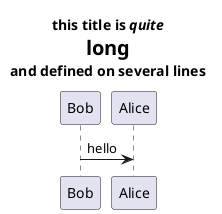 {
  "sha1": "rmszhcmtvgm8e986kfw9gz18tr0unso",
  "insertion": {
    "when": "2024-06-01T09:03:07.500Z",
    "user": "plantuml@gmail.com"
  }
}
@startuml
title 
 this <b>title</b> is <i>quite</i>
 <font size=20>long</font>
 and defined on several lines
end title

Bob -> Alice : hello

@enduml
